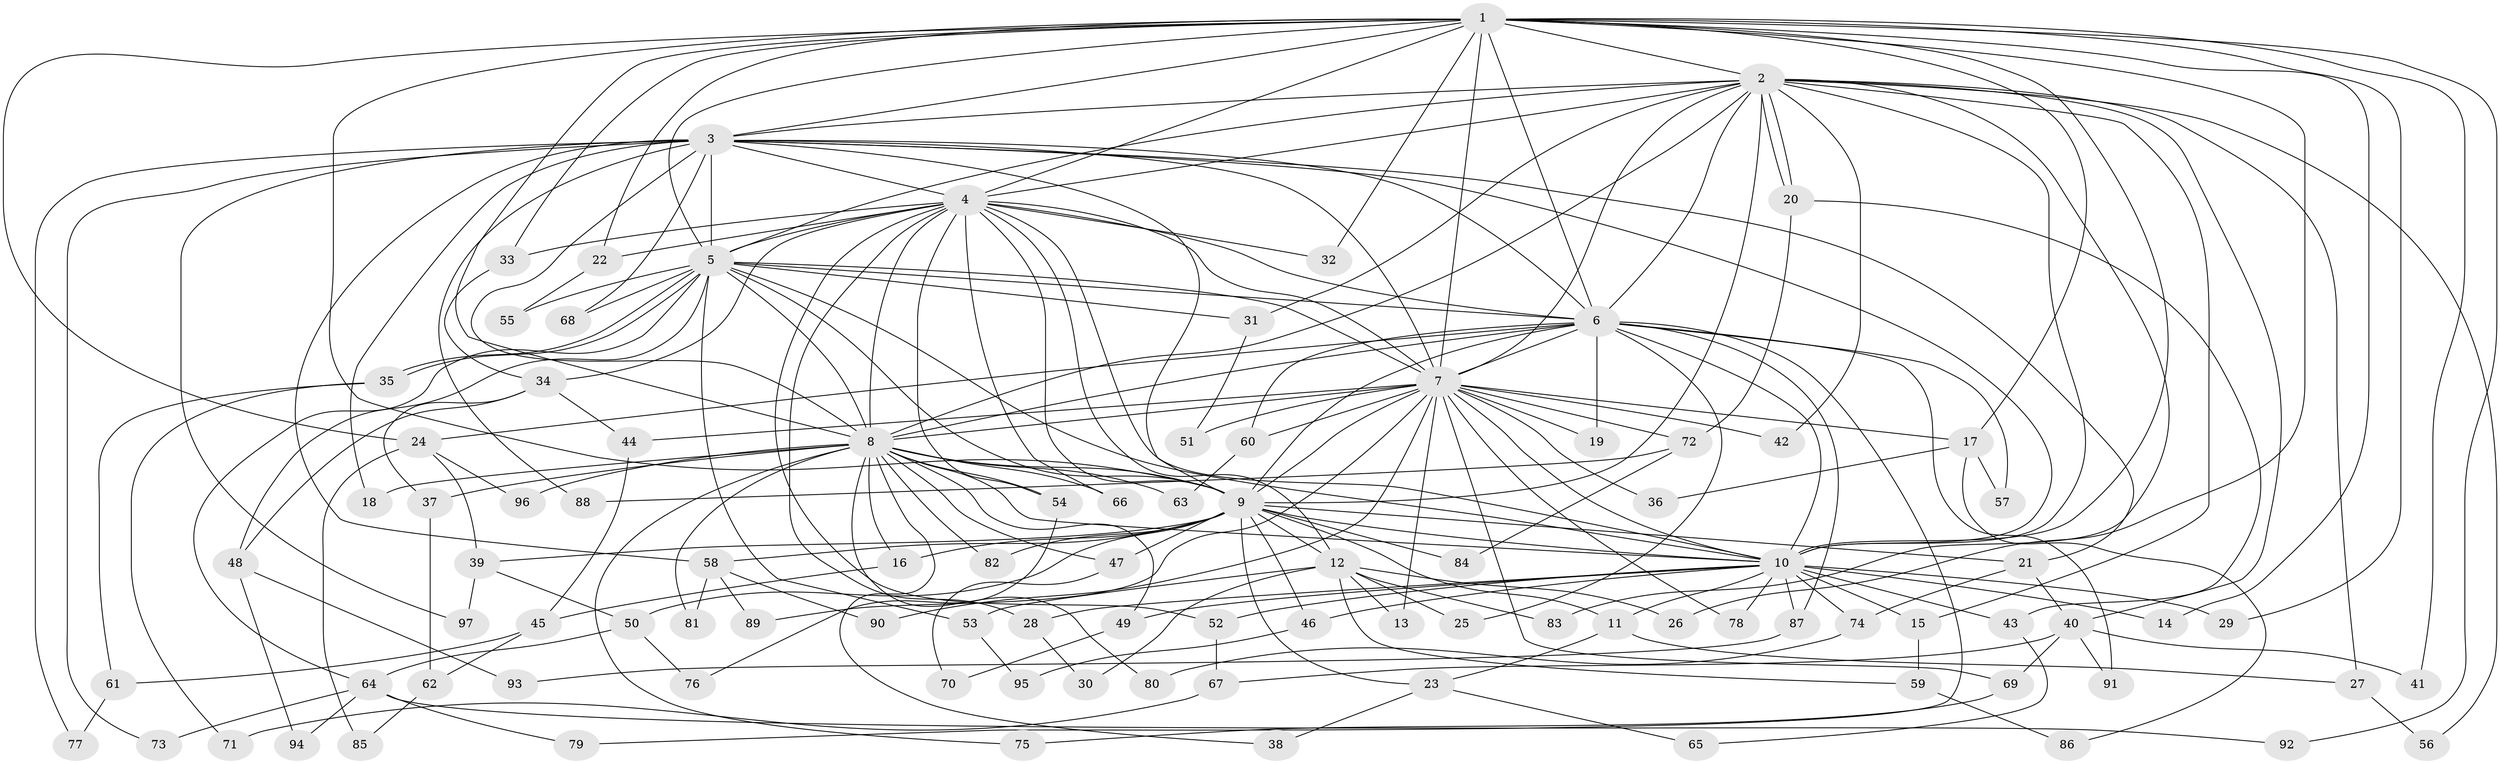 // coarse degree distribution, {13: 0.041666666666666664, 30: 0.020833333333333332, 14: 0.020833333333333332, 19: 0.020833333333333332, 17: 0.020833333333333332, 16: 0.020833333333333332, 4: 0.1875, 2: 0.4375, 3: 0.16666666666666666, 5: 0.020833333333333332, 7: 0.020833333333333332, 6: 0.020833333333333332}
// Generated by graph-tools (version 1.1) at 2025/17/03/04/25 18:17:52]
// undirected, 97 vertices, 219 edges
graph export_dot {
graph [start="1"]
  node [color=gray90,style=filled];
  1;
  2;
  3;
  4;
  5;
  6;
  7;
  8;
  9;
  10;
  11;
  12;
  13;
  14;
  15;
  16;
  17;
  18;
  19;
  20;
  21;
  22;
  23;
  24;
  25;
  26;
  27;
  28;
  29;
  30;
  31;
  32;
  33;
  34;
  35;
  36;
  37;
  38;
  39;
  40;
  41;
  42;
  43;
  44;
  45;
  46;
  47;
  48;
  49;
  50;
  51;
  52;
  53;
  54;
  55;
  56;
  57;
  58;
  59;
  60;
  61;
  62;
  63;
  64;
  65;
  66;
  67;
  68;
  69;
  70;
  71;
  72;
  73;
  74;
  75;
  76;
  77;
  78;
  79;
  80;
  81;
  82;
  83;
  84;
  85;
  86;
  87;
  88;
  89;
  90;
  91;
  92;
  93;
  94;
  95;
  96;
  97;
  1 -- 2;
  1 -- 3;
  1 -- 4;
  1 -- 5;
  1 -- 6;
  1 -- 7;
  1 -- 8;
  1 -- 9;
  1 -- 10;
  1 -- 14;
  1 -- 17;
  1 -- 22;
  1 -- 24;
  1 -- 26;
  1 -- 29;
  1 -- 32;
  1 -- 33;
  1 -- 41;
  1 -- 92;
  2 -- 3;
  2 -- 4;
  2 -- 5;
  2 -- 6;
  2 -- 7;
  2 -- 8;
  2 -- 9;
  2 -- 10;
  2 -- 15;
  2 -- 20;
  2 -- 20;
  2 -- 27;
  2 -- 31;
  2 -- 40;
  2 -- 42;
  2 -- 56;
  2 -- 83;
  3 -- 4;
  3 -- 5;
  3 -- 6;
  3 -- 7;
  3 -- 8;
  3 -- 9;
  3 -- 10;
  3 -- 18;
  3 -- 21;
  3 -- 58;
  3 -- 68;
  3 -- 73;
  3 -- 77;
  3 -- 88;
  3 -- 97;
  4 -- 5;
  4 -- 6;
  4 -- 7;
  4 -- 8;
  4 -- 9;
  4 -- 10;
  4 -- 12;
  4 -- 22;
  4 -- 28;
  4 -- 32;
  4 -- 33;
  4 -- 34;
  4 -- 52;
  4 -- 54;
  4 -- 66;
  5 -- 6;
  5 -- 7;
  5 -- 8;
  5 -- 9;
  5 -- 10;
  5 -- 31;
  5 -- 35;
  5 -- 35;
  5 -- 48;
  5 -- 53;
  5 -- 55;
  5 -- 64;
  5 -- 68;
  6 -- 7;
  6 -- 8;
  6 -- 9;
  6 -- 10;
  6 -- 19;
  6 -- 24;
  6 -- 25;
  6 -- 57;
  6 -- 60;
  6 -- 79;
  6 -- 87;
  6 -- 91;
  7 -- 8;
  7 -- 9;
  7 -- 10;
  7 -- 13;
  7 -- 17;
  7 -- 19;
  7 -- 36;
  7 -- 42;
  7 -- 44;
  7 -- 51;
  7 -- 60;
  7 -- 69;
  7 -- 72;
  7 -- 78;
  7 -- 89;
  7 -- 90;
  8 -- 9;
  8 -- 10;
  8 -- 16;
  8 -- 18;
  8 -- 37;
  8 -- 38;
  8 -- 47;
  8 -- 49;
  8 -- 54;
  8 -- 63;
  8 -- 66;
  8 -- 75;
  8 -- 80;
  8 -- 81;
  8 -- 82;
  8 -- 96;
  9 -- 10;
  9 -- 11;
  9 -- 12;
  9 -- 16;
  9 -- 21;
  9 -- 23;
  9 -- 39;
  9 -- 46;
  9 -- 47;
  9 -- 50;
  9 -- 58;
  9 -- 82;
  9 -- 84;
  10 -- 11;
  10 -- 14;
  10 -- 15;
  10 -- 28;
  10 -- 29;
  10 -- 43;
  10 -- 46;
  10 -- 49;
  10 -- 52;
  10 -- 74;
  10 -- 78;
  10 -- 87;
  11 -- 23;
  11 -- 27;
  12 -- 13;
  12 -- 25;
  12 -- 26;
  12 -- 30;
  12 -- 53;
  12 -- 59;
  12 -- 83;
  15 -- 59;
  16 -- 45;
  17 -- 36;
  17 -- 57;
  17 -- 86;
  20 -- 43;
  20 -- 72;
  21 -- 40;
  21 -- 74;
  22 -- 55;
  23 -- 38;
  23 -- 65;
  24 -- 39;
  24 -- 85;
  24 -- 96;
  27 -- 56;
  28 -- 30;
  31 -- 51;
  33 -- 34;
  34 -- 37;
  34 -- 44;
  34 -- 48;
  35 -- 61;
  35 -- 71;
  37 -- 62;
  39 -- 50;
  39 -- 97;
  40 -- 41;
  40 -- 67;
  40 -- 69;
  40 -- 91;
  43 -- 65;
  44 -- 45;
  45 -- 61;
  45 -- 62;
  46 -- 95;
  47 -- 70;
  48 -- 93;
  48 -- 94;
  49 -- 70;
  50 -- 64;
  50 -- 76;
  52 -- 67;
  53 -- 95;
  54 -- 76;
  58 -- 81;
  58 -- 89;
  58 -- 90;
  59 -- 86;
  60 -- 63;
  61 -- 77;
  62 -- 85;
  64 -- 73;
  64 -- 79;
  64 -- 92;
  64 -- 94;
  67 -- 71;
  69 -- 75;
  72 -- 84;
  72 -- 88;
  74 -- 80;
  87 -- 93;
}
